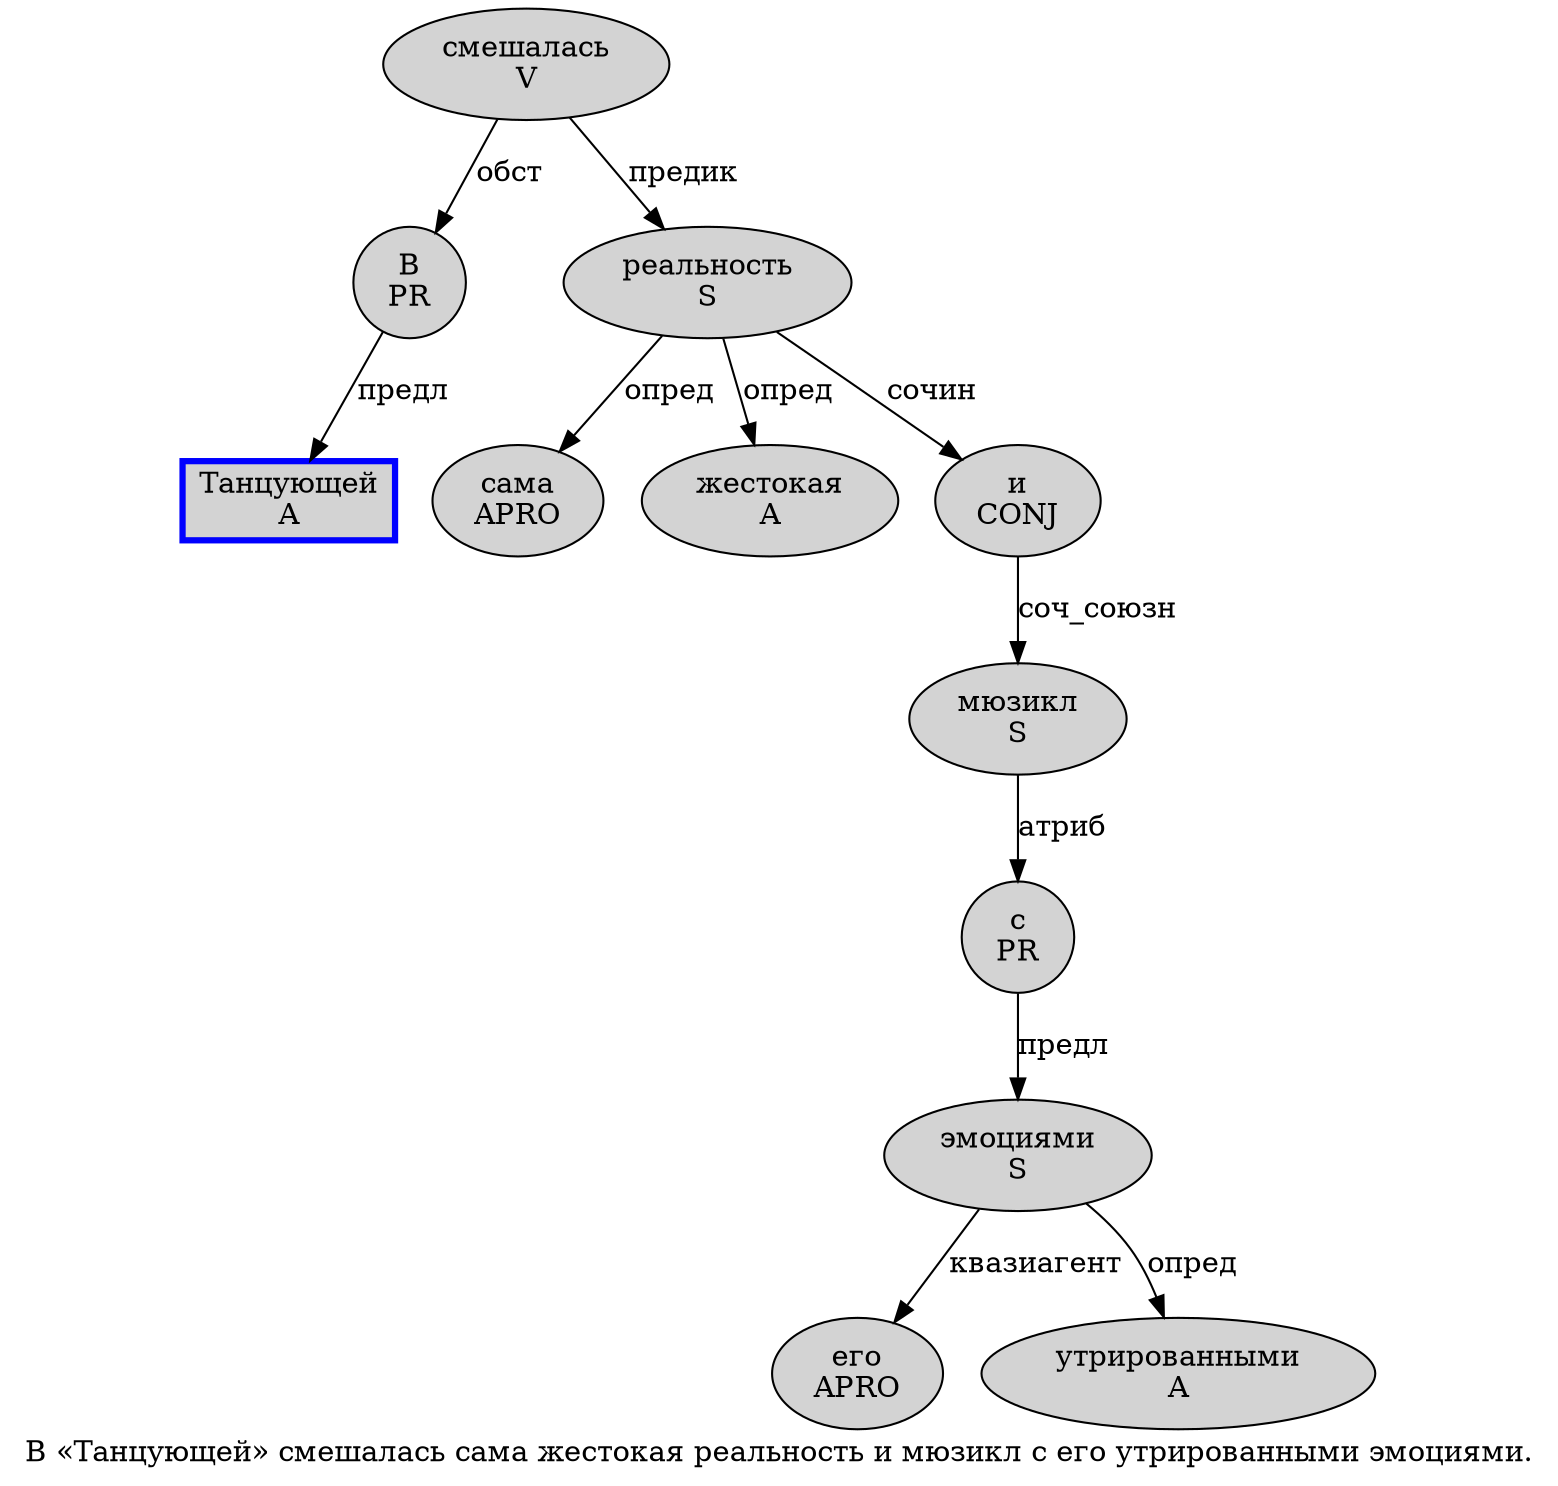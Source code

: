 digraph SENTENCE_1515 {
	graph [label="В «Танцующей» смешалась сама жестокая реальность и мюзикл с его утрированными эмоциями."]
	node [style=filled]
		0 [label="В
PR" color="" fillcolor=lightgray penwidth=1 shape=ellipse]
		2 [label="Танцующей
A" color=blue fillcolor=lightgray penwidth=3 shape=box]
		4 [label="смешалась
V" color="" fillcolor=lightgray penwidth=1 shape=ellipse]
		5 [label="сама
APRO" color="" fillcolor=lightgray penwidth=1 shape=ellipse]
		6 [label="жестокая
A" color="" fillcolor=lightgray penwidth=1 shape=ellipse]
		7 [label="реальность
S" color="" fillcolor=lightgray penwidth=1 shape=ellipse]
		8 [label="и
CONJ" color="" fillcolor=lightgray penwidth=1 shape=ellipse]
		9 [label="мюзикл
S" color="" fillcolor=lightgray penwidth=1 shape=ellipse]
		10 [label="с
PR" color="" fillcolor=lightgray penwidth=1 shape=ellipse]
		11 [label="его
APRO" color="" fillcolor=lightgray penwidth=1 shape=ellipse]
		12 [label="утрированными
A" color="" fillcolor=lightgray penwidth=1 shape=ellipse]
		13 [label="эмоциями
S" color="" fillcolor=lightgray penwidth=1 shape=ellipse]
			9 -> 10 [label="атриб"]
			4 -> 0 [label="обст"]
			4 -> 7 [label="предик"]
			8 -> 9 [label="соч_союзн"]
			13 -> 11 [label="квазиагент"]
			13 -> 12 [label="опред"]
			0 -> 2 [label="предл"]
			10 -> 13 [label="предл"]
			7 -> 5 [label="опред"]
			7 -> 6 [label="опред"]
			7 -> 8 [label="сочин"]
}